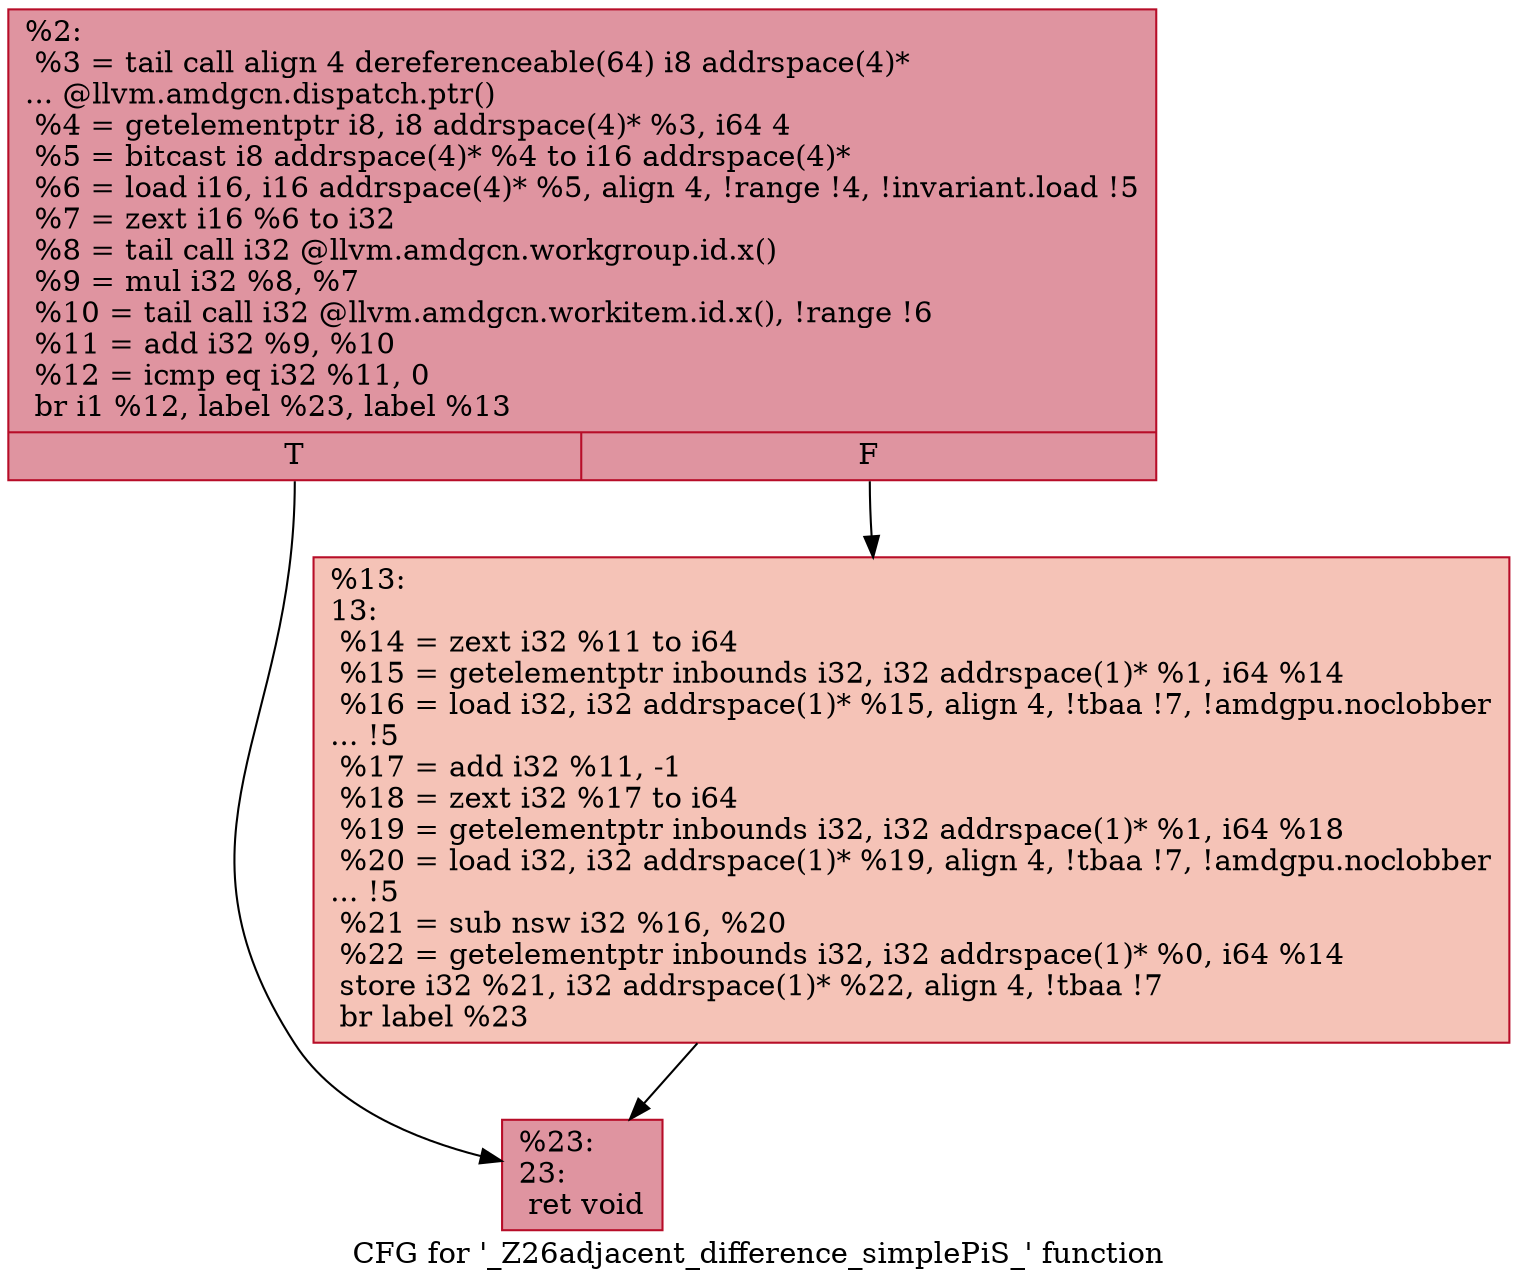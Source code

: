 digraph "CFG for '_Z26adjacent_difference_simplePiS_' function" {
	label="CFG for '_Z26adjacent_difference_simplePiS_' function";

	Node0x4df6060 [shape=record,color="#b70d28ff", style=filled, fillcolor="#b70d2870",label="{%2:\l  %3 = tail call align 4 dereferenceable(64) i8 addrspace(4)*\l... @llvm.amdgcn.dispatch.ptr()\l  %4 = getelementptr i8, i8 addrspace(4)* %3, i64 4\l  %5 = bitcast i8 addrspace(4)* %4 to i16 addrspace(4)*\l  %6 = load i16, i16 addrspace(4)* %5, align 4, !range !4, !invariant.load !5\l  %7 = zext i16 %6 to i32\l  %8 = tail call i32 @llvm.amdgcn.workgroup.id.x()\l  %9 = mul i32 %8, %7\l  %10 = tail call i32 @llvm.amdgcn.workitem.id.x(), !range !6\l  %11 = add i32 %9, %10\l  %12 = icmp eq i32 %11, 0\l  br i1 %12, label %23, label %13\l|{<s0>T|<s1>F}}"];
	Node0x4df6060:s0 -> Node0x4df7fd0;
	Node0x4df6060:s1 -> Node0x4df8060;
	Node0x4df8060 [shape=record,color="#b70d28ff", style=filled, fillcolor="#e8765c70",label="{%13:\l13:                                               \l  %14 = zext i32 %11 to i64\l  %15 = getelementptr inbounds i32, i32 addrspace(1)* %1, i64 %14\l  %16 = load i32, i32 addrspace(1)* %15, align 4, !tbaa !7, !amdgpu.noclobber\l... !5\l  %17 = add i32 %11, -1\l  %18 = zext i32 %17 to i64\l  %19 = getelementptr inbounds i32, i32 addrspace(1)* %1, i64 %18\l  %20 = load i32, i32 addrspace(1)* %19, align 4, !tbaa !7, !amdgpu.noclobber\l... !5\l  %21 = sub nsw i32 %16, %20\l  %22 = getelementptr inbounds i32, i32 addrspace(1)* %0, i64 %14\l  store i32 %21, i32 addrspace(1)* %22, align 4, !tbaa !7\l  br label %23\l}"];
	Node0x4df8060 -> Node0x4df7fd0;
	Node0x4df7fd0 [shape=record,color="#b70d28ff", style=filled, fillcolor="#b70d2870",label="{%23:\l23:                                               \l  ret void\l}"];
}
